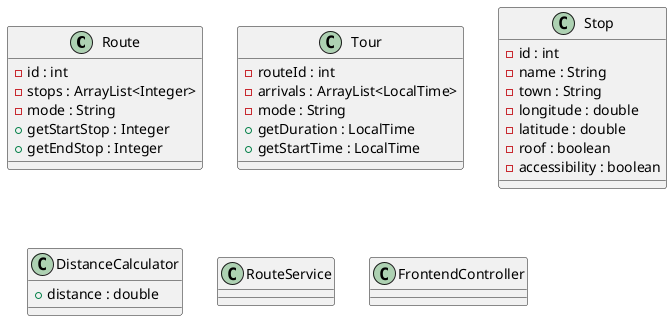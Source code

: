 @startuml
'https://plantuml.com/class-diagram

' Modelklasser:
class Route {
 - id : int
 - stops : ArrayList<Integer>
 - mode : String
 + getStartStop : Integer
 + getEndStop : Integer
}

class Tour {
 - routeId : int
 - arrivals : ArrayList<LocalTime>
 - mode : String
 + getDuration : LocalTime
 + getStartTime : LocalTime
}

class Stop {
- id : int
- name : String
- town : String
- longitude : double
- latitude : double
- roof : boolean
- accessibility : boolean
}

' VerktøyKlasse
class DistanceCalculator {
 + distance : double
}
' Serviceklasse:

class RouteService {

}
class FrontendController {

}

' Grensesnittklasser:

@enduml
